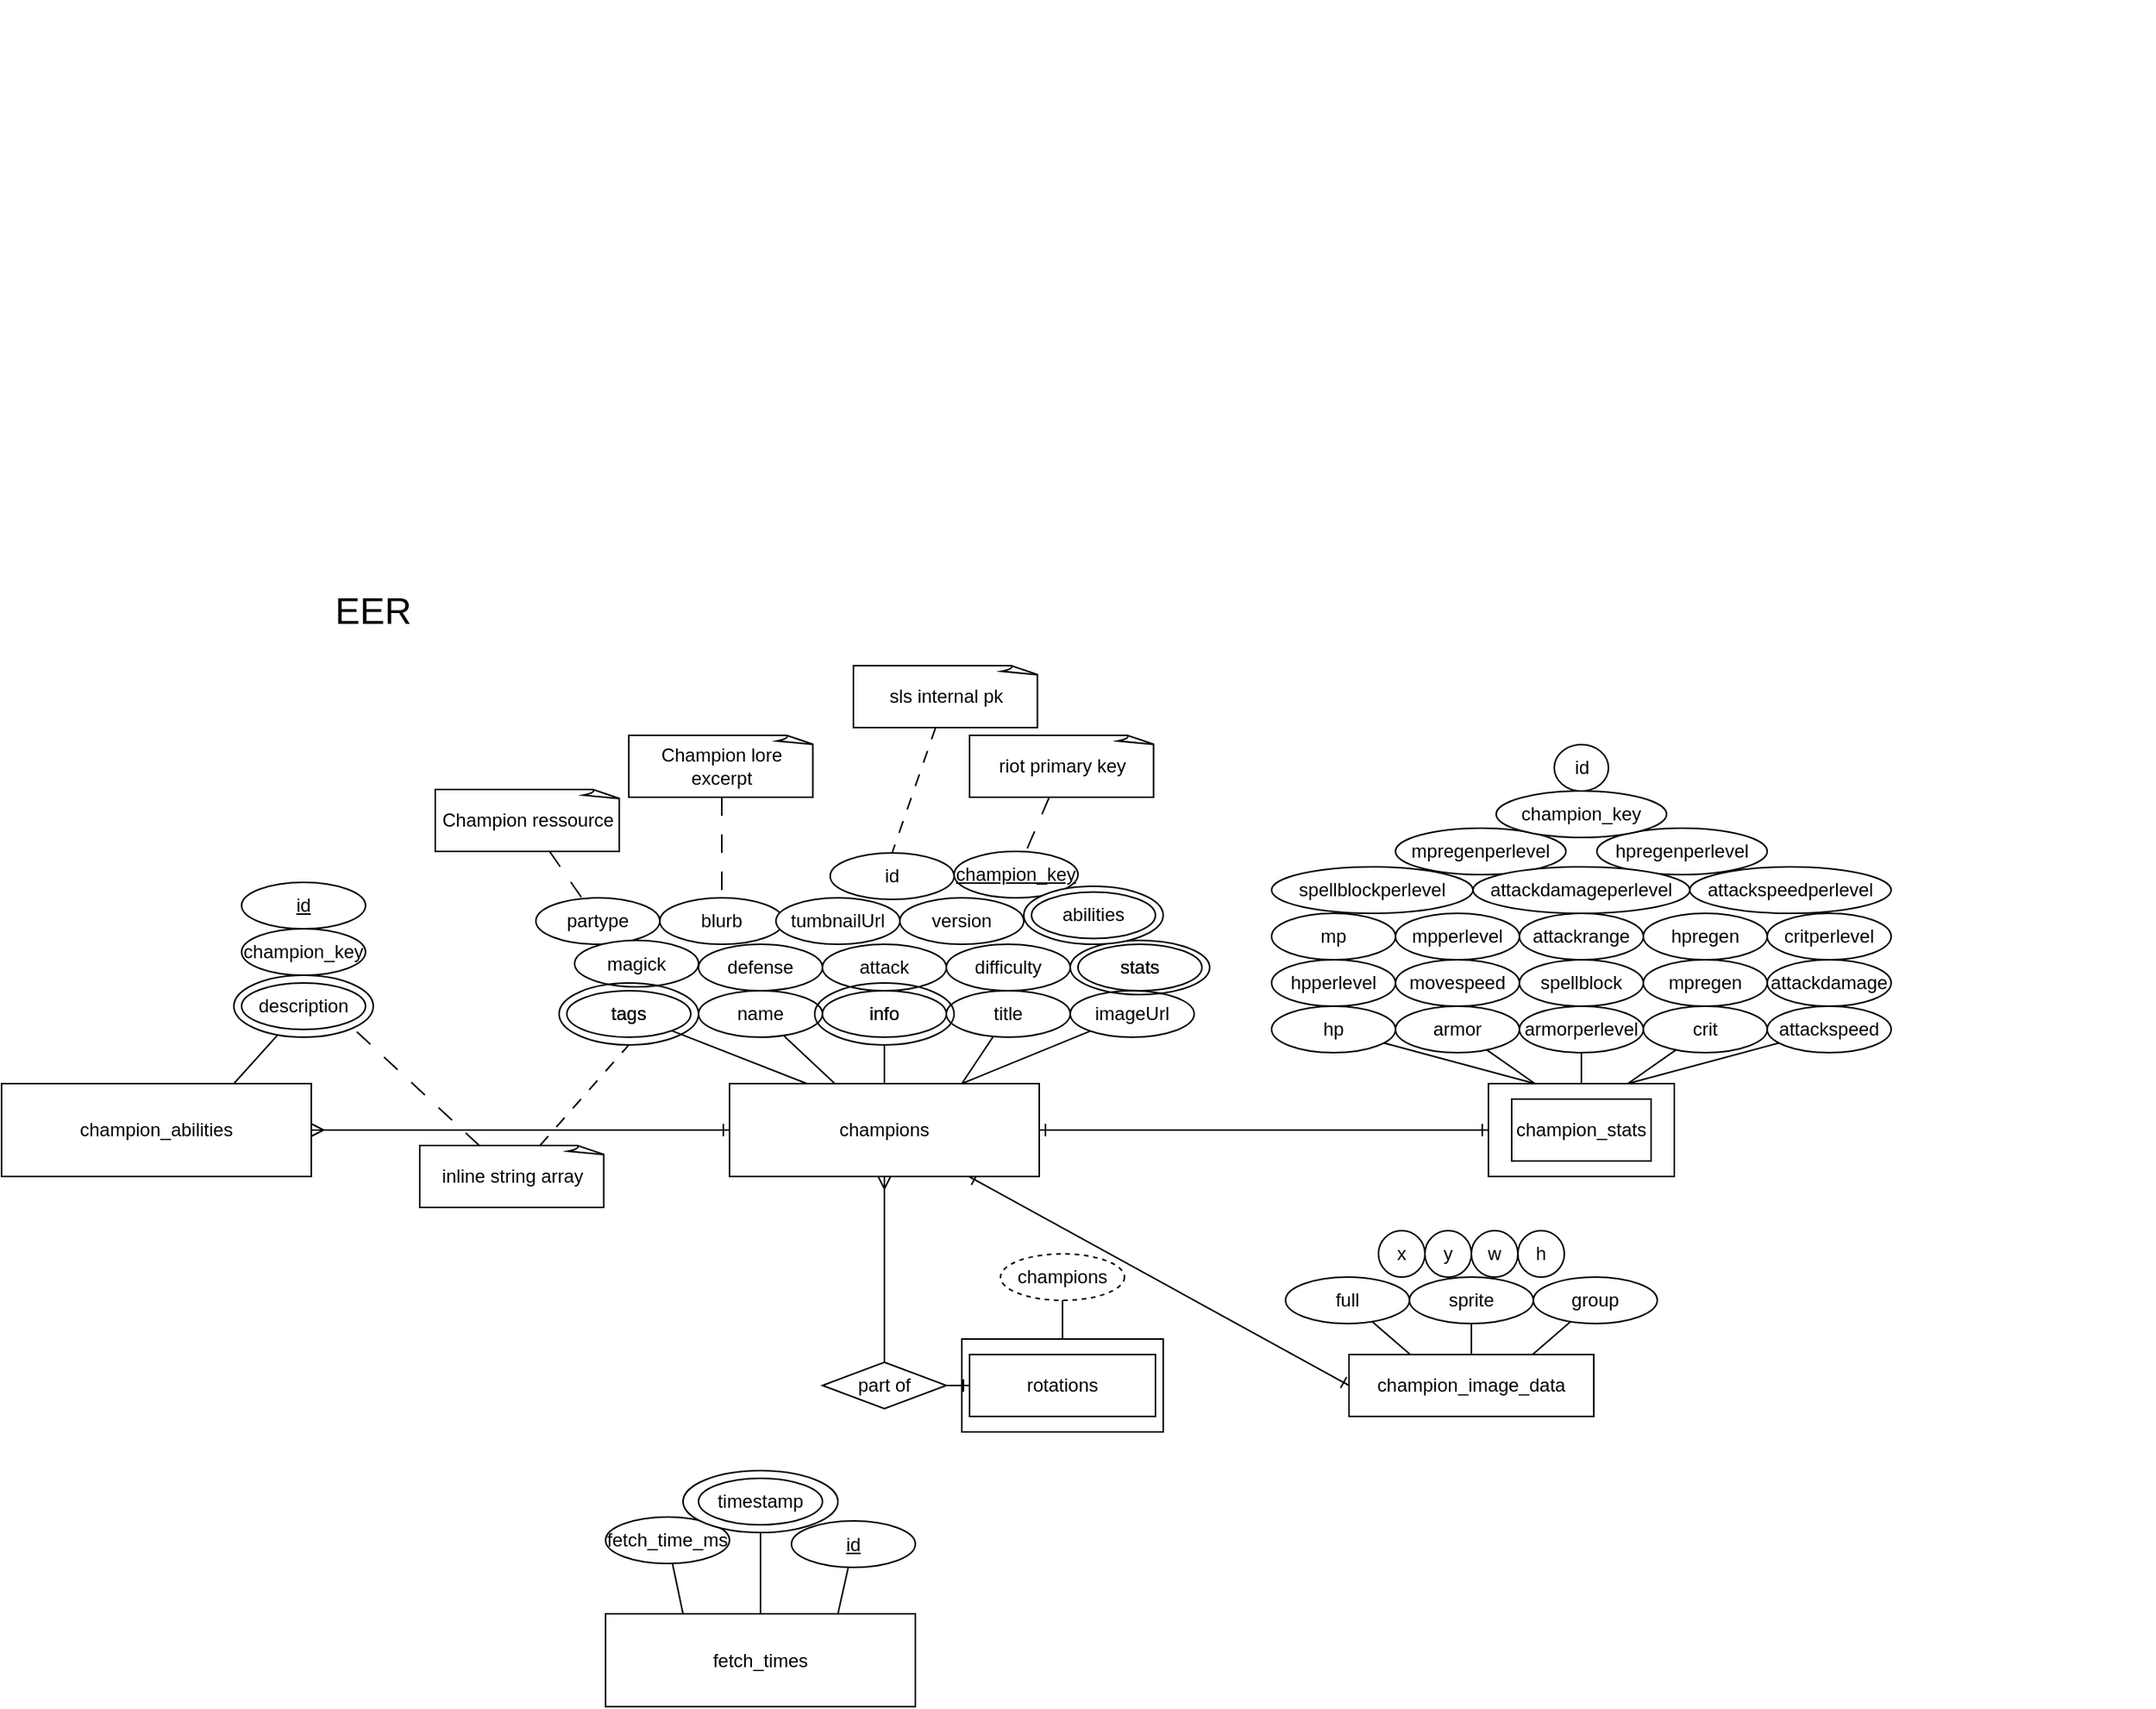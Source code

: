 <mxfile version="21.2.9" type="device">
  <diagram name="Side-1" id="u8_t7Rfu-tdNxOshk60E">
    <mxGraphModel dx="2899" dy="2315" grid="1" gridSize="10" guides="1" tooltips="1" connect="1" arrows="1" fold="1" page="1" pageScale="1" pageWidth="827" pageHeight="1169" math="0" shadow="0">
      <root>
        <mxCell id="0" />
        <mxCell id="1" parent="0" />
        <mxCell id="WXf3_eJt0GUmDHz3n-cz-1" value="&lt;font style=&quot;font-size: 24px;&quot;&gt;EER&lt;/font&gt;" style="text;html=1;strokeColor=none;fillColor=none;align=center;verticalAlign=middle;whiteSpace=wrap;rounded=0;" parent="1" vertex="1">
          <mxGeometry x="-460" y="-110" width="60" height="30" as="geometry" />
        </mxCell>
        <mxCell id="WXf3_eJt0GUmDHz3n-cz-47" style="edgeStyle=orthogonalEdgeStyle;rounded=0;orthogonalLoop=1;jettySize=auto;html=1;endArrow=ERone;endFill=0;startArrow=ERone;startFill=0;" parent="1" source="WXf3_eJt0GUmDHz3n-cz-9" target="WXf3_eJt0GUmDHz3n-cz-46" edge="1">
          <mxGeometry relative="1" as="geometry" />
        </mxCell>
        <mxCell id="WXf3_eJt0GUmDHz3n-cz-110" style="rounded=0;orthogonalLoop=1;jettySize=auto;html=1;entryX=0;entryY=0.5;entryDx=0;entryDy=0;endArrow=ERone;endFill=0;startArrow=ERone;startFill=0;" parent="1" source="WXf3_eJt0GUmDHz3n-cz-9" target="WXf3_eJt0GUmDHz3n-cz-109" edge="1">
          <mxGeometry relative="1" as="geometry" />
        </mxCell>
        <mxCell id="WXf3_eJt0GUmDHz3n-cz-9" value="champions" style="rounded=0;whiteSpace=wrap;html=1;" parent="1" vertex="1">
          <mxGeometry x="-200" y="210" width="200" height="60" as="geometry" />
        </mxCell>
        <mxCell id="WXf3_eJt0GUmDHz3n-cz-22" style="rounded=0;orthogonalLoop=1;jettySize=auto;html=1;endArrow=none;endFill=0;" parent="1" source="WXf3_eJt0GUmDHz3n-cz-10" target="WXf3_eJt0GUmDHz3n-cz-9" edge="1">
          <mxGeometry relative="1" as="geometry" />
        </mxCell>
        <mxCell id="WXf3_eJt0GUmDHz3n-cz-10" value="name" style="ellipse;whiteSpace=wrap;html=1;" parent="1" vertex="1">
          <mxGeometry x="-220" y="150" width="80" height="30" as="geometry" />
        </mxCell>
        <mxCell id="WXf3_eJt0GUmDHz3n-cz-11" value="version" style="ellipse;whiteSpace=wrap;html=1;" parent="1" vertex="1">
          <mxGeometry x="-90" y="90" width="80" height="30" as="geometry" />
        </mxCell>
        <mxCell id="WXf3_eJt0GUmDHz3n-cz-12" value="&lt;u&gt;champion_key&lt;/u&gt;" style="ellipse;whiteSpace=wrap;html=1;" parent="1" vertex="1">
          <mxGeometry x="-55" y="60" width="80" height="30" as="geometry" />
        </mxCell>
        <mxCell id="WXf3_eJt0GUmDHz3n-cz-14" value="attack" style="ellipse;whiteSpace=wrap;html=1;" parent="1" vertex="1">
          <mxGeometry x="-140" y="120" width="80" height="30" as="geometry" />
        </mxCell>
        <mxCell id="WXf3_eJt0GUmDHz3n-cz-16" value="blurb" style="ellipse;whiteSpace=wrap;html=1;" parent="1" vertex="1">
          <mxGeometry x="-245" y="90" width="80" height="30" as="geometry" />
        </mxCell>
        <mxCell id="WXf3_eJt0GUmDHz3n-cz-17" value="stats" style="ellipse;whiteSpace=wrap;html=1;" parent="1" vertex="1">
          <mxGeometry x="25" y="120" width="80" height="30" as="geometry" />
        </mxCell>
        <mxCell id="WXf3_eJt0GUmDHz3n-cz-21" value="" style="shape=image;verticalLabelPosition=bottom;labelBackgroundColor=default;verticalAlign=top;aspect=fixed;imageAspect=0;image=https://webusupload.apowersoft.info/gitmind/wp-content/uploads/2021/04/erd-symbols.jpg;" parent="1" vertex="1">
          <mxGeometry x="200" y="-490" width="520" height="344" as="geometry" />
        </mxCell>
        <mxCell id="WXf3_eJt0GUmDHz3n-cz-26" style="rounded=0;orthogonalLoop=1;jettySize=auto;html=1;endArrow=none;endFill=0;dashed=1;dashPattern=12 12;" parent="1" source="WXf3_eJt0GUmDHz3n-cz-25" target="WXf3_eJt0GUmDHz3n-cz-16" edge="1">
          <mxGeometry relative="1" as="geometry" />
        </mxCell>
        <mxCell id="WXf3_eJt0GUmDHz3n-cz-25" value="Champion lore excerpt" style="whiteSpace=wrap;html=1;shape=mxgraph.basic.document;" parent="1" vertex="1">
          <mxGeometry x="-265" y="-15" width="120" height="40" as="geometry" />
        </mxCell>
        <mxCell id="WXf3_eJt0GUmDHz3n-cz-28" style="rounded=0;orthogonalLoop=1;jettySize=auto;html=1;endArrow=none;endFill=0;dashed=1;dashPattern=12 12;" parent="1" source="WXf3_eJt0GUmDHz3n-cz-27" target="WXf3_eJt0GUmDHz3n-cz-12" edge="1">
          <mxGeometry relative="1" as="geometry" />
        </mxCell>
        <mxCell id="WXf3_eJt0GUmDHz3n-cz-27" value="riot primary key" style="whiteSpace=wrap;html=1;shape=mxgraph.basic.document;" parent="1" vertex="1">
          <mxGeometry x="-45" y="-15" width="120" height="40" as="geometry" />
        </mxCell>
        <mxCell id="WXf3_eJt0GUmDHz3n-cz-32" style="rounded=0;orthogonalLoop=1;jettySize=auto;html=1;entryX=0.75;entryY=0;entryDx=0;entryDy=0;endArrow=none;endFill=0;" parent="1" source="WXf3_eJt0GUmDHz3n-cz-31" target="WXf3_eJt0GUmDHz3n-cz-9" edge="1">
          <mxGeometry relative="1" as="geometry" />
        </mxCell>
        <mxCell id="WXf3_eJt0GUmDHz3n-cz-31" value="title" style="ellipse;whiteSpace=wrap;html=1;" parent="1" vertex="1">
          <mxGeometry x="-60" y="150" width="80" height="30" as="geometry" />
        </mxCell>
        <mxCell id="WXf3_eJt0GUmDHz3n-cz-33" value="defense" style="ellipse;whiteSpace=wrap;html=1;" parent="1" vertex="1">
          <mxGeometry x="-220" y="120" width="80" height="30" as="geometry" />
        </mxCell>
        <mxCell id="WXf3_eJt0GUmDHz3n-cz-35" value="difficulty" style="ellipse;whiteSpace=wrap;html=1;" parent="1" vertex="1">
          <mxGeometry x="-60" y="120" width="80" height="30" as="geometry" />
        </mxCell>
        <mxCell id="WXf3_eJt0GUmDHz3n-cz-38" style="rounded=0;orthogonalLoop=1;jettySize=auto;html=1;entryX=0.75;entryY=0;entryDx=0;entryDy=0;endArrow=none;endFill=0;" parent="1" source="WXf3_eJt0GUmDHz3n-cz-37" target="WXf3_eJt0GUmDHz3n-cz-9" edge="1">
          <mxGeometry relative="1" as="geometry" />
        </mxCell>
        <mxCell id="WXf3_eJt0GUmDHz3n-cz-37" value="imageUrl" style="ellipse;whiteSpace=wrap;html=1;" parent="1" vertex="1">
          <mxGeometry x="20" y="150" width="80" height="30" as="geometry" />
        </mxCell>
        <mxCell id="WXf3_eJt0GUmDHz3n-cz-45" style="rounded=0;orthogonalLoop=1;jettySize=auto;html=1;entryX=0.25;entryY=0;entryDx=0;entryDy=0;endArrow=none;endFill=0;" parent="1" source="WXf3_eJt0GUmDHz3n-cz-43" target="WXf3_eJt0GUmDHz3n-cz-9" edge="1">
          <mxGeometry relative="1" as="geometry" />
        </mxCell>
        <mxCell id="WXf3_eJt0GUmDHz3n-cz-43" value="tags" style="ellipse;whiteSpace=wrap;html=1;" parent="1" vertex="1">
          <mxGeometry x="-305" y="150" width="80" height="30" as="geometry" />
        </mxCell>
        <mxCell id="WXf3_eJt0GUmDHz3n-cz-46" value="champion_stats" style="rounded=0;whiteSpace=wrap;html=1;" parent="1" vertex="1">
          <mxGeometry x="290" y="210" width="120" height="60" as="geometry" />
        </mxCell>
        <mxCell id="WXf3_eJt0GUmDHz3n-cz-73" style="rounded=0;orthogonalLoop=1;jettySize=auto;html=1;entryX=0.25;entryY=0;entryDx=0;entryDy=0;endArrow=none;endFill=0;" parent="1" source="WXf3_eJt0GUmDHz3n-cz-48" target="WXf3_eJt0GUmDHz3n-cz-46" edge="1">
          <mxGeometry relative="1" as="geometry" />
        </mxCell>
        <mxCell id="WXf3_eJt0GUmDHz3n-cz-48" value="hp" style="ellipse;whiteSpace=wrap;html=1;" parent="1" vertex="1">
          <mxGeometry x="150" y="160" width="80" height="30" as="geometry" />
        </mxCell>
        <mxCell id="WXf3_eJt0GUmDHz3n-cz-49" value="hpperlevel" style="ellipse;whiteSpace=wrap;html=1;" parent="1" vertex="1">
          <mxGeometry x="150" y="130" width="80" height="30" as="geometry" />
        </mxCell>
        <mxCell id="WXf3_eJt0GUmDHz3n-cz-50" value="mpperlevel" style="ellipse;whiteSpace=wrap;html=1;" parent="1" vertex="1">
          <mxGeometry x="230" y="100" width="80" height="30" as="geometry" />
        </mxCell>
        <mxCell id="WXf3_eJt0GUmDHz3n-cz-51" value="mp" style="ellipse;whiteSpace=wrap;html=1;" parent="1" vertex="1">
          <mxGeometry x="150" y="100" width="80" height="30" as="geometry" />
        </mxCell>
        <mxCell id="WXf3_eJt0GUmDHz3n-cz-52" value="movespeed" style="ellipse;whiteSpace=wrap;html=1;" parent="1" vertex="1">
          <mxGeometry x="230" y="130" width="80" height="30" as="geometry" />
        </mxCell>
        <mxCell id="WXf3_eJt0GUmDHz3n-cz-75" style="rounded=0;orthogonalLoop=1;jettySize=auto;html=1;entryX=0.25;entryY=0;entryDx=0;entryDy=0;endArrow=none;endFill=0;" parent="1" source="WXf3_eJt0GUmDHz3n-cz-53" target="WXf3_eJt0GUmDHz3n-cz-46" edge="1">
          <mxGeometry relative="1" as="geometry" />
        </mxCell>
        <mxCell id="WXf3_eJt0GUmDHz3n-cz-53" value="armor" style="ellipse;whiteSpace=wrap;html=1;" parent="1" vertex="1">
          <mxGeometry x="230" y="160" width="80" height="30" as="geometry" />
        </mxCell>
        <mxCell id="WXf3_eJt0GUmDHz3n-cz-76" style="rounded=0;orthogonalLoop=1;jettySize=auto;html=1;endArrow=none;endFill=0;" parent="1" source="WXf3_eJt0GUmDHz3n-cz-54" target="WXf3_eJt0GUmDHz3n-cz-46" edge="1">
          <mxGeometry relative="1" as="geometry" />
        </mxCell>
        <mxCell id="WXf3_eJt0GUmDHz3n-cz-54" value="armorperlevel" style="ellipse;whiteSpace=wrap;html=1;" parent="1" vertex="1">
          <mxGeometry x="310" y="160" width="80" height="30" as="geometry" />
        </mxCell>
        <mxCell id="WXf3_eJt0GUmDHz3n-cz-56" value="spellblock" style="ellipse;whiteSpace=wrap;html=1;" parent="1" vertex="1">
          <mxGeometry x="310" y="130" width="80" height="30" as="geometry" />
        </mxCell>
        <mxCell id="WXf3_eJt0GUmDHz3n-cz-58" value="spellblockperlevel" style="ellipse;whiteSpace=wrap;html=1;" parent="1" vertex="1">
          <mxGeometry x="150" y="70" width="130" height="30" as="geometry" />
        </mxCell>
        <mxCell id="WXf3_eJt0GUmDHz3n-cz-60" value="attackrange" style="ellipse;whiteSpace=wrap;html=1;" parent="1" vertex="1">
          <mxGeometry x="310" y="100" width="80" height="30" as="geometry" />
        </mxCell>
        <mxCell id="WXf3_eJt0GUmDHz3n-cz-61" value="hpregen" style="ellipse;whiteSpace=wrap;html=1;" parent="1" vertex="1">
          <mxGeometry x="390" y="100" width="80" height="30" as="geometry" />
        </mxCell>
        <mxCell id="WXf3_eJt0GUmDHz3n-cz-62" value="hpregenperlevel" style="ellipse;whiteSpace=wrap;html=1;" parent="1" vertex="1">
          <mxGeometry x="360" y="45" width="110" height="30" as="geometry" />
        </mxCell>
        <mxCell id="WXf3_eJt0GUmDHz3n-cz-64" value="mpregen" style="ellipse;whiteSpace=wrap;html=1;" parent="1" vertex="1">
          <mxGeometry x="390" y="130" width="80" height="30" as="geometry" />
        </mxCell>
        <mxCell id="WXf3_eJt0GUmDHz3n-cz-65" value="mpregenperlevel" style="ellipse;whiteSpace=wrap;html=1;" parent="1" vertex="1">
          <mxGeometry x="230" y="45" width="110" height="30" as="geometry" />
        </mxCell>
        <mxCell id="WXf3_eJt0GUmDHz3n-cz-77" style="rounded=0;orthogonalLoop=1;jettySize=auto;html=1;entryX=0.75;entryY=0;entryDx=0;entryDy=0;endArrow=none;endFill=0;" parent="1" source="WXf3_eJt0GUmDHz3n-cz-66" target="WXf3_eJt0GUmDHz3n-cz-46" edge="1">
          <mxGeometry relative="1" as="geometry" />
        </mxCell>
        <mxCell id="WXf3_eJt0GUmDHz3n-cz-66" value="crit" style="ellipse;whiteSpace=wrap;html=1;" parent="1" vertex="1">
          <mxGeometry x="390" y="160" width="80" height="30" as="geometry" />
        </mxCell>
        <mxCell id="WXf3_eJt0GUmDHz3n-cz-67" value="critperlevel" style="ellipse;whiteSpace=wrap;html=1;" parent="1" vertex="1">
          <mxGeometry x="470" y="100" width="80" height="30" as="geometry" />
        </mxCell>
        <mxCell id="WXf3_eJt0GUmDHz3n-cz-69" value="attackdamage" style="ellipse;whiteSpace=wrap;html=1;" parent="1" vertex="1">
          <mxGeometry x="470" y="130" width="80" height="30" as="geometry" />
        </mxCell>
        <mxCell id="WXf3_eJt0GUmDHz3n-cz-70" value="attackdamageperlevel" style="ellipse;whiteSpace=wrap;html=1;" parent="1" vertex="1">
          <mxGeometry x="280" y="70" width="140" height="30" as="geometry" />
        </mxCell>
        <mxCell id="WXf3_eJt0GUmDHz3n-cz-71" value="attackspeedperlevel" style="ellipse;whiteSpace=wrap;html=1;" parent="1" vertex="1">
          <mxGeometry x="420" y="70" width="130" height="30" as="geometry" />
        </mxCell>
        <mxCell id="WXf3_eJt0GUmDHz3n-cz-78" style="rounded=0;orthogonalLoop=1;jettySize=auto;html=1;entryX=0.75;entryY=0;entryDx=0;entryDy=0;endArrow=none;endFill=0;" parent="1" source="WXf3_eJt0GUmDHz3n-cz-72" target="WXf3_eJt0GUmDHz3n-cz-46" edge="1">
          <mxGeometry relative="1" as="geometry" />
        </mxCell>
        <mxCell id="WXf3_eJt0GUmDHz3n-cz-72" value="attackspeed" style="ellipse;whiteSpace=wrap;html=1;" parent="1" vertex="1">
          <mxGeometry x="470" y="160" width="80" height="30" as="geometry" />
        </mxCell>
        <mxCell id="WXf3_eJt0GUmDHz3n-cz-79" value="" style="rounded=0;whiteSpace=wrap;html=1;fillColor=none;" parent="1" vertex="1">
          <mxGeometry x="305" y="220" width="90" height="40" as="geometry" />
        </mxCell>
        <mxCell id="WXf3_eJt0GUmDHz3n-cz-84" value="partype" style="ellipse;whiteSpace=wrap;html=1;" parent="1" vertex="1">
          <mxGeometry x="-325" y="90" width="80" height="30" as="geometry" />
        </mxCell>
        <mxCell id="WXf3_eJt0GUmDHz3n-cz-87" style="rounded=0;orthogonalLoop=1;jettySize=auto;html=1;endArrow=none;endFill=0;dashed=1;dashPattern=12 12;" parent="1" source="WXf3_eJt0GUmDHz3n-cz-86" target="WXf3_eJt0GUmDHz3n-cz-84" edge="1">
          <mxGeometry relative="1" as="geometry" />
        </mxCell>
        <mxCell id="WXf3_eJt0GUmDHz3n-cz-86" value="Champion ressource" style="whiteSpace=wrap;html=1;shape=mxgraph.basic.document;" parent="1" vertex="1">
          <mxGeometry x="-390" y="20" width="120" height="40" as="geometry" />
        </mxCell>
        <mxCell id="WXf3_eJt0GUmDHz3n-cz-89" value="info" style="ellipse;whiteSpace=wrap;html=1;" parent="1" vertex="1">
          <mxGeometry x="-140" y="150" width="80" height="30" as="geometry" />
        </mxCell>
        <mxCell id="WXf3_eJt0GUmDHz3n-cz-90" value="id" style="ellipse;whiteSpace=wrap;html=1;" parent="1" vertex="1">
          <mxGeometry x="-135" y="61" width="80" height="30" as="geometry" />
        </mxCell>
        <mxCell id="WXf3_eJt0GUmDHz3n-cz-91" value="rotations" style="rounded=0;whiteSpace=wrap;html=1;" parent="1" vertex="1">
          <mxGeometry x="-50" y="375" width="130" height="60" as="geometry" />
        </mxCell>
        <mxCell id="WXf3_eJt0GUmDHz3n-cz-92" value="" style="rounded=0;whiteSpace=wrap;html=1;fillColor=none;" parent="1" vertex="1">
          <mxGeometry x="-45" y="385" width="120" height="40" as="geometry" />
        </mxCell>
        <mxCell id="WXf3_eJt0GUmDHz3n-cz-94" style="rounded=0;orthogonalLoop=1;jettySize=auto;html=1;entryX=0.5;entryY=0;entryDx=0;entryDy=0;endArrow=none;endFill=0;" parent="1" source="WXf3_eJt0GUmDHz3n-cz-93" target="WXf3_eJt0GUmDHz3n-cz-91" edge="1">
          <mxGeometry relative="1" as="geometry" />
        </mxCell>
        <mxCell id="WXf3_eJt0GUmDHz3n-cz-93" value="champions" style="ellipse;whiteSpace=wrap;html=1;dashed=1;" parent="1" vertex="1">
          <mxGeometry x="-25" y="320" width="80" height="30" as="geometry" />
        </mxCell>
        <mxCell id="WXf3_eJt0GUmDHz3n-cz-99" style="rounded=0;orthogonalLoop=1;jettySize=auto;html=1;endArrow=ERmany;endFill=0;" parent="1" source="WXf3_eJt0GUmDHz3n-cz-97" target="WXf3_eJt0GUmDHz3n-cz-9" edge="1">
          <mxGeometry relative="1" as="geometry" />
        </mxCell>
        <mxCell id="WXf3_eJt0GUmDHz3n-cz-100" style="rounded=0;orthogonalLoop=1;jettySize=auto;html=1;entryX=0;entryY=0.5;entryDx=0;entryDy=0;endArrow=ERone;endFill=0;" parent="1" source="WXf3_eJt0GUmDHz3n-cz-97" target="WXf3_eJt0GUmDHz3n-cz-92" edge="1">
          <mxGeometry relative="1" as="geometry" />
        </mxCell>
        <mxCell id="WXf3_eJt0GUmDHz3n-cz-97" value="part of" style="rhombus;whiteSpace=wrap;html=1;" parent="1" vertex="1">
          <mxGeometry x="-140" y="390" width="80" height="30" as="geometry" />
        </mxCell>
        <mxCell id="WXf3_eJt0GUmDHz3n-cz-103" value="magick" style="ellipse;whiteSpace=wrap;html=1;" parent="1" vertex="1">
          <mxGeometry x="-300" y="117.5" width="80" height="30" as="geometry" />
        </mxCell>
        <mxCell id="WXf3_eJt0GUmDHz3n-cz-105" value="tags" style="ellipse;whiteSpace=wrap;html=1;fillColor=none;" parent="1" vertex="1">
          <mxGeometry x="-310" y="145" width="90" height="40" as="geometry" />
        </mxCell>
        <mxCell id="vY-c-kgBU0Y5t1cBSxCP-8" style="edgeStyle=orthogonalEdgeStyle;rounded=0;orthogonalLoop=1;jettySize=auto;html=1;entryX=0.5;entryY=0;entryDx=0;entryDy=0;endArrow=none;endFill=0;" edge="1" parent="1" source="WXf3_eJt0GUmDHz3n-cz-106" target="WXf3_eJt0GUmDHz3n-cz-9">
          <mxGeometry relative="1" as="geometry" />
        </mxCell>
        <mxCell id="WXf3_eJt0GUmDHz3n-cz-106" value="info" style="ellipse;whiteSpace=wrap;html=1;fillColor=none;" parent="1" vertex="1">
          <mxGeometry x="-145" y="145" width="90" height="40" as="geometry" />
        </mxCell>
        <mxCell id="WXf3_eJt0GUmDHz3n-cz-108" value="stats" style="ellipse;whiteSpace=wrap;html=1;fillColor=none;" parent="1" vertex="1">
          <mxGeometry x="20" y="117.5" width="90" height="35" as="geometry" />
        </mxCell>
        <mxCell id="WXf3_eJt0GUmDHz3n-cz-109" value="champion_image_data" style="rounded=0;whiteSpace=wrap;html=1;" parent="1" vertex="1">
          <mxGeometry x="200" y="385" width="158" height="40" as="geometry" />
        </mxCell>
        <mxCell id="WXf3_eJt0GUmDHz3n-cz-121" style="rounded=0;orthogonalLoop=1;jettySize=auto;html=1;endArrow=none;endFill=0;" parent="1" source="WXf3_eJt0GUmDHz3n-cz-111" target="WXf3_eJt0GUmDHz3n-cz-109" edge="1">
          <mxGeometry relative="1" as="geometry" />
        </mxCell>
        <mxCell id="WXf3_eJt0GUmDHz3n-cz-111" value="sprite" style="ellipse;whiteSpace=wrap;html=1;" parent="1" vertex="1">
          <mxGeometry x="239" y="335" width="80" height="30" as="geometry" />
        </mxCell>
        <mxCell id="WXf3_eJt0GUmDHz3n-cz-120" style="rounded=0;orthogonalLoop=1;jettySize=auto;html=1;entryX=0.25;entryY=0;entryDx=0;entryDy=0;endArrow=none;endFill=0;" parent="1" source="WXf3_eJt0GUmDHz3n-cz-112" target="WXf3_eJt0GUmDHz3n-cz-109" edge="1">
          <mxGeometry relative="1" as="geometry" />
        </mxCell>
        <mxCell id="WXf3_eJt0GUmDHz3n-cz-112" value="full" style="ellipse;whiteSpace=wrap;html=1;" parent="1" vertex="1">
          <mxGeometry x="159" y="335" width="80" height="30" as="geometry" />
        </mxCell>
        <mxCell id="WXf3_eJt0GUmDHz3n-cz-123" style="rounded=0;orthogonalLoop=1;jettySize=auto;html=1;entryX=0.75;entryY=0;entryDx=0;entryDy=0;endArrow=none;endFill=0;" parent="1" source="WXf3_eJt0GUmDHz3n-cz-113" target="WXf3_eJt0GUmDHz3n-cz-109" edge="1">
          <mxGeometry relative="1" as="geometry" />
        </mxCell>
        <mxCell id="WXf3_eJt0GUmDHz3n-cz-113" value="group" style="ellipse;whiteSpace=wrap;html=1;" parent="1" vertex="1">
          <mxGeometry x="319" y="335" width="80" height="30" as="geometry" />
        </mxCell>
        <mxCell id="WXf3_eJt0GUmDHz3n-cz-114" value="x" style="ellipse;whiteSpace=wrap;html=1;" parent="1" vertex="1">
          <mxGeometry x="219" y="305" width="30" height="30" as="geometry" />
        </mxCell>
        <mxCell id="WXf3_eJt0GUmDHz3n-cz-115" value="y" style="ellipse;whiteSpace=wrap;html=1;" parent="1" vertex="1">
          <mxGeometry x="249" y="305" width="30" height="30" as="geometry" />
        </mxCell>
        <mxCell id="WXf3_eJt0GUmDHz3n-cz-116" value="w" style="ellipse;whiteSpace=wrap;html=1;" parent="1" vertex="1">
          <mxGeometry x="279" y="305" width="30" height="30" as="geometry" />
        </mxCell>
        <mxCell id="WXf3_eJt0GUmDHz3n-cz-118" value="h" style="ellipse;whiteSpace=wrap;html=1;" parent="1" vertex="1">
          <mxGeometry x="309" y="305" width="30" height="30" as="geometry" />
        </mxCell>
        <mxCell id="vY-c-kgBU0Y5t1cBSxCP-2" style="rounded=0;orthogonalLoop=1;jettySize=auto;html=1;entryX=0.5;entryY=0;entryDx=0;entryDy=0;dashed=1;dashPattern=8 8;endArrow=none;endFill=0;" edge="1" parent="1" source="vY-c-kgBU0Y5t1cBSxCP-1" target="WXf3_eJt0GUmDHz3n-cz-90">
          <mxGeometry relative="1" as="geometry" />
        </mxCell>
        <mxCell id="vY-c-kgBU0Y5t1cBSxCP-1" value="sls internal pk" style="whiteSpace=wrap;html=1;shape=mxgraph.basic.document;" vertex="1" parent="1">
          <mxGeometry x="-120" y="-60" width="120" height="40" as="geometry" />
        </mxCell>
        <mxCell id="vY-c-kgBU0Y5t1cBSxCP-4" value="abilities" style="ellipse;whiteSpace=wrap;html=1;" vertex="1" parent="1">
          <mxGeometry x="-10" y="82.5" width="90" height="37.5" as="geometry" />
        </mxCell>
        <mxCell id="vY-c-kgBU0Y5t1cBSxCP-3" value="abilities" style="ellipse;whiteSpace=wrap;html=1;" vertex="1" parent="1">
          <mxGeometry x="-5" y="86.25" width="80" height="30" as="geometry" />
        </mxCell>
        <mxCell id="vY-c-kgBU0Y5t1cBSxCP-7" style="rounded=0;orthogonalLoop=1;jettySize=auto;html=1;entryX=0;entryY=0.5;entryDx=0;entryDy=0;endArrow=ERone;endFill=0;startArrow=ERmany;startFill=0;exitX=1;exitY=0.5;exitDx=0;exitDy=0;" edge="1" parent="1" source="vY-c-kgBU0Y5t1cBSxCP-5" target="WXf3_eJt0GUmDHz3n-cz-9">
          <mxGeometry relative="1" as="geometry" />
        </mxCell>
        <mxCell id="vY-c-kgBU0Y5t1cBSxCP-5" value="champion_abilities" style="rounded=0;whiteSpace=wrap;html=1;" vertex="1" parent="1">
          <mxGeometry x="-670" y="210" width="200" height="60" as="geometry" />
        </mxCell>
        <mxCell id="vY-c-kgBU0Y5t1cBSxCP-6" value="fetch_times" style="rounded=0;whiteSpace=wrap;html=1;" vertex="1" parent="1">
          <mxGeometry x="-280" y="552.5" width="200" height="60" as="geometry" />
        </mxCell>
        <mxCell id="vY-c-kgBU0Y5t1cBSxCP-14" style="rounded=0;orthogonalLoop=1;jettySize=auto;html=1;entryX=0.75;entryY=0;entryDx=0;entryDy=0;endArrow=none;endFill=0;" edge="1" parent="1" source="vY-c-kgBU0Y5t1cBSxCP-9" target="vY-c-kgBU0Y5t1cBSxCP-6">
          <mxGeometry relative="1" as="geometry" />
        </mxCell>
        <mxCell id="vY-c-kgBU0Y5t1cBSxCP-9" value="&lt;u&gt;id&lt;/u&gt;" style="ellipse;whiteSpace=wrap;html=1;" vertex="1" parent="1">
          <mxGeometry x="-160" y="492.5" width="80" height="30" as="geometry" />
        </mxCell>
        <mxCell id="vY-c-kgBU0Y5t1cBSxCP-13" style="rounded=0;orthogonalLoop=1;jettySize=auto;html=1;endArrow=none;endFill=0;entryX=0.25;entryY=0;entryDx=0;entryDy=0;" edge="1" parent="1" source="vY-c-kgBU0Y5t1cBSxCP-10" target="vY-c-kgBU0Y5t1cBSxCP-6">
          <mxGeometry relative="1" as="geometry" />
        </mxCell>
        <mxCell id="vY-c-kgBU0Y5t1cBSxCP-10" value="fetch_time_ms" style="ellipse;whiteSpace=wrap;html=1;" vertex="1" parent="1">
          <mxGeometry x="-280" y="490" width="80" height="30" as="geometry" />
        </mxCell>
        <mxCell id="vY-c-kgBU0Y5t1cBSxCP-15" style="rounded=0;orthogonalLoop=1;jettySize=auto;html=1;entryX=0.5;entryY=0;entryDx=0;entryDy=0;endArrow=none;endFill=0;" edge="1" parent="1" source="vY-c-kgBU0Y5t1cBSxCP-12" target="vY-c-kgBU0Y5t1cBSxCP-6">
          <mxGeometry relative="1" as="geometry" />
        </mxCell>
        <mxCell id="vY-c-kgBU0Y5t1cBSxCP-12" value="timestamp" style="ellipse;whiteSpace=wrap;html=1;" vertex="1" parent="1">
          <mxGeometry x="-230" y="460" width="100" height="40" as="geometry" />
        </mxCell>
        <mxCell id="vY-c-kgBU0Y5t1cBSxCP-11" value="timestamp" style="ellipse;whiteSpace=wrap;html=1;" vertex="1" parent="1">
          <mxGeometry x="-220" y="465" width="80" height="30" as="geometry" />
        </mxCell>
        <mxCell id="vY-c-kgBU0Y5t1cBSxCP-17" style="rounded=0;orthogonalLoop=1;jettySize=auto;html=1;entryX=0.5;entryY=1;entryDx=0;entryDy=0;endArrow=none;endFill=0;dashed=1;dashPattern=8 8;" edge="1" parent="1" source="vY-c-kgBU0Y5t1cBSxCP-16" target="WXf3_eJt0GUmDHz3n-cz-105">
          <mxGeometry relative="1" as="geometry" />
        </mxCell>
        <mxCell id="vY-c-kgBU0Y5t1cBSxCP-24" style="rounded=0;orthogonalLoop=1;jettySize=auto;html=1;entryX=1;entryY=1;entryDx=0;entryDy=0;endArrow=none;endFill=0;dashed=1;dashPattern=12 12;" edge="1" parent="1" source="vY-c-kgBU0Y5t1cBSxCP-16" target="vY-c-kgBU0Y5t1cBSxCP-23">
          <mxGeometry relative="1" as="geometry" />
        </mxCell>
        <mxCell id="vY-c-kgBU0Y5t1cBSxCP-16" value="inline string array" style="whiteSpace=wrap;html=1;shape=mxgraph.basic.document;" vertex="1" parent="1">
          <mxGeometry x="-400" y="250" width="120" height="40" as="geometry" />
        </mxCell>
        <mxCell id="vY-c-kgBU0Y5t1cBSxCP-18" value="champion_key" style="ellipse;whiteSpace=wrap;html=1;" vertex="1" parent="1">
          <mxGeometry x="295" y="21" width="110" height="30" as="geometry" />
        </mxCell>
        <mxCell id="vY-c-kgBU0Y5t1cBSxCP-19" value="tumbnailUrl" style="ellipse;whiteSpace=wrap;html=1;" vertex="1" parent="1">
          <mxGeometry x="-170" y="90" width="80" height="30" as="geometry" />
        </mxCell>
        <mxCell id="vY-c-kgBU0Y5t1cBSxCP-22" value="" style="ellipse;whiteSpace=wrap;html=1;" vertex="1" parent="1">
          <mxGeometry x="-515" y="145" width="80" height="30" as="geometry" />
        </mxCell>
        <mxCell id="vY-c-kgBU0Y5t1cBSxCP-25" style="rounded=0;orthogonalLoop=1;jettySize=auto;html=1;entryX=0.75;entryY=0;entryDx=0;entryDy=0;endArrow=none;endFill=0;" edge="1" parent="1" source="vY-c-kgBU0Y5t1cBSxCP-23" target="vY-c-kgBU0Y5t1cBSxCP-5">
          <mxGeometry relative="1" as="geometry" />
        </mxCell>
        <mxCell id="vY-c-kgBU0Y5t1cBSxCP-23" value="description" style="ellipse;whiteSpace=wrap;html=1;fillColor=none;" vertex="1" parent="1">
          <mxGeometry x="-520" y="140" width="90" height="40" as="geometry" />
        </mxCell>
        <mxCell id="vY-c-kgBU0Y5t1cBSxCP-26" value="champion_key" style="ellipse;whiteSpace=wrap;html=1;" vertex="1" parent="1">
          <mxGeometry x="-515" y="110" width="80" height="30" as="geometry" />
        </mxCell>
        <mxCell id="vY-c-kgBU0Y5t1cBSxCP-27" value="&lt;u&gt;id&lt;/u&gt;" style="ellipse;whiteSpace=wrap;html=1;" vertex="1" parent="1">
          <mxGeometry x="-515" y="80" width="80" height="30" as="geometry" />
        </mxCell>
        <mxCell id="vY-c-kgBU0Y5t1cBSxCP-28" value="id" style="ellipse;whiteSpace=wrap;html=1;" vertex="1" parent="1">
          <mxGeometry x="332.5" y="-9" width="35" height="30" as="geometry" />
        </mxCell>
      </root>
    </mxGraphModel>
  </diagram>
</mxfile>

